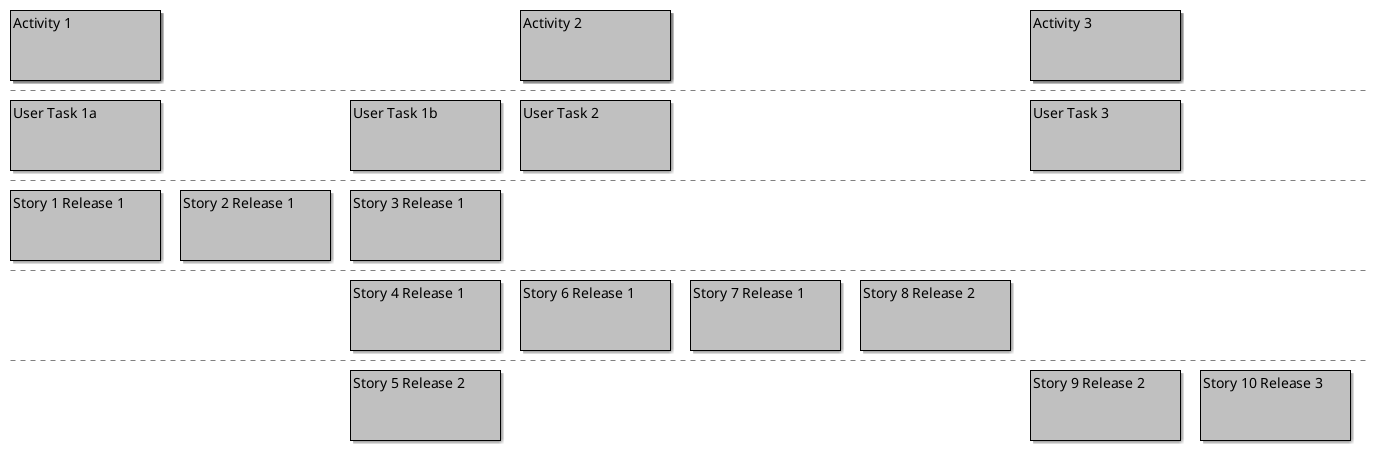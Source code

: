 {
  "sha1": "p8ufx9wstg3e58u7tb5tiedu08pyxhq",
  "insertion": {
    "when": "2024-06-04T17:28:40.797Z",
    "url": "https://github.com/plantuml/plantuml/issues/423",
    "user": "plantuml@gmail.com"
  }
}
@startboard
Activity 1
+User Task 1a
++Story 1 Release 1
++Story 2 Release 1
+User Task 1b
++Story 3 Release 1
+++Story 4 Release 1
++++Story 5 Release 2

Activity 2
+User Task 2
+++Story 6 Release 1
+++Story 7 Release 1
+++Story 8 Release 2
Activity 3

+User Task 3
++++Story 9 Release 2
++++Story 10 Release 3
@endboard
